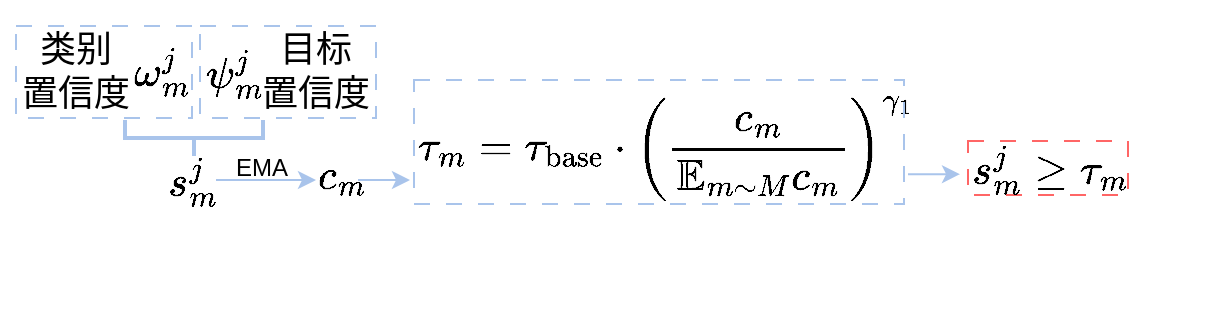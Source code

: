 <mxfile version="27.0.1">
  <diagram name="第 1 页" id="i5m17b8EzfQg5klJpfjE">
    <mxGraphModel dx="1111" dy="683" grid="1" gridSize="10" guides="1" tooltips="1" connect="1" arrows="1" fold="1" page="1" pageScale="1" pageWidth="827" pageHeight="1169" math="1" shadow="0">
      <root>
        <mxCell id="0" />
        <mxCell id="1" parent="0" />
        <mxCell id="mW5vK_5VpGZGRlMtQD_5-14" value="" style="rounded=0;whiteSpace=wrap;html=1;dashed=1;dashPattern=8 8;strokeColor=#A9C4EB;" vertex="1" parent="1">
          <mxGeometry x="176" y="200" width="88" height="46" as="geometry" />
        </mxCell>
        <mxCell id="mW5vK_5VpGZGRlMtQD_5-12" value="" style="rounded=0;whiteSpace=wrap;html=1;dashed=1;dashPattern=8 8;fillColor=none;strokeColor=#A9C4EB;" vertex="1" parent="1">
          <mxGeometry x="84" y="200" width="88" height="46" as="geometry" />
        </mxCell>
        <mxCell id="mW5vK_5VpGZGRlMtQD_5-1" value="&lt;font style=&quot;font-size: 18px;&quot;&gt;$$\omega_{m}^{j}$$&lt;/font&gt;" style="text;strokeColor=none;align=center;fillColor=none;html=1;verticalAlign=middle;whiteSpace=wrap;rounded=0;" vertex="1" parent="1">
          <mxGeometry x="147" y="213" width="20" height="20" as="geometry" />
        </mxCell>
        <mxCell id="mW5vK_5VpGZGRlMtQD_5-2" value="&lt;span style=&quot;color: rgb(0, 0, 0); font-family: Helvetica; font-style: normal; font-variant-ligatures: normal; font-variant-caps: normal; font-weight: 400; letter-spacing: normal; orphans: 2; text-align: center; text-indent: 0px; text-transform: none; widows: 2; word-spacing: 0px; -webkit-text-stroke-width: 0px; white-space: normal; background-color: rgb(236, 236, 236); text-decoration-thickness: initial; text-decoration-style: initial; text-decoration-color: initial; float: none; display: inline !important;&quot;&gt;&lt;font style=&quot;font-size: 18px;&quot;&gt;$$\psi_{m}^{j}$$&lt;/font&gt;&lt;/span&gt;" style="text;whiteSpace=wrap;html=1;" vertex="1" parent="1">
          <mxGeometry x="177" y="187" width="26" height="10" as="geometry" />
        </mxCell>
        <mxCell id="mW5vK_5VpGZGRlMtQD_5-4" value="" style="strokeWidth=2;html=1;shape=mxgraph.flowchart.annotation_2;align=left;labelPosition=right;pointerEvents=1;rotation=-90;strokeColor=#A9C4EB;" vertex="1" parent="1">
          <mxGeometry x="164" y="221.5" width="18" height="69" as="geometry" />
        </mxCell>
        <mxCell id="mW5vK_5VpGZGRlMtQD_5-6" value="EMA" style="text;strokeColor=none;align=center;fillColor=none;html=1;verticalAlign=middle;whiteSpace=wrap;rounded=0;" vertex="1" parent="1">
          <mxGeometry x="177" y="255.5" width="60" height="30" as="geometry" />
        </mxCell>
        <mxCell id="mW5vK_5VpGZGRlMtQD_5-7" value="&lt;font style=&quot;font-size: 18px;&quot;&gt;$$c_{m}$$&lt;/font&gt;" style="text;strokeColor=none;align=center;fillColor=none;html=1;verticalAlign=middle;whiteSpace=wrap;rounded=0;" vertex="1" parent="1">
          <mxGeometry x="217" y="260.5" width="60" height="30" as="geometry" />
        </mxCell>
        <mxCell id="mW5vK_5VpGZGRlMtQD_5-8" value="" style="endArrow=classic;html=1;rounded=0;strokeColor=#A9C4EB;" edge="1" parent="1">
          <mxGeometry width="50" height="50" relative="1" as="geometry">
            <mxPoint x="184" y="277" as="sourcePoint" />
            <mxPoint x="234" y="277" as="targetPoint" />
          </mxGeometry>
        </mxCell>
        <mxCell id="mW5vK_5VpGZGRlMtQD_5-9" value="&lt;font style=&quot;font-size: 18px;&quot;&gt;$$s_{m}^{j}$$&lt;/font&gt;" style="text;strokeColor=none;align=center;fillColor=none;html=1;verticalAlign=middle;whiteSpace=wrap;rounded=0;" vertex="1" parent="1">
          <mxGeometry x="143" y="262.5" width="60" height="30" as="geometry" />
        </mxCell>
        <mxCell id="mW5vK_5VpGZGRlMtQD_5-10" value="&lt;font style=&quot;font-size: 18px;&quot;&gt;类别&lt;/font&gt;&lt;div&gt;&lt;font style=&quot;font-size: 18px;&quot;&gt;置信度&lt;/font&gt;&lt;/div&gt;" style="text;strokeColor=none;align=center;fillColor=none;html=1;verticalAlign=middle;whiteSpace=wrap;rounded=0;" vertex="1" parent="1">
          <mxGeometry x="85" y="208" width="58" height="30" as="geometry" />
        </mxCell>
        <mxCell id="mW5vK_5VpGZGRlMtQD_5-11" value="&lt;font style=&quot;font-size: 18px;&quot;&gt;目标&lt;br&gt;&lt;/font&gt;&lt;div&gt;&lt;font style=&quot;font-size: 18px;&quot;&gt;置信度&lt;/font&gt;&lt;/div&gt;" style="text;strokeColor=none;align=center;fillColor=none;html=1;verticalAlign=middle;whiteSpace=wrap;rounded=0;" vertex="1" parent="1">
          <mxGeometry x="203" y="208" width="62" height="30" as="geometry" />
        </mxCell>
        <mxCell id="mW5vK_5VpGZGRlMtQD_5-17" value="$$\tau_{m} = \tau_{\text{base}} \cdot \left( \frac{c_m}{\mathbb{E}_{m\sim M} c_m} \right)^{\gamma_1}$$" style="text;whiteSpace=wrap;fontSize=18;" vertex="1" parent="1">
          <mxGeometry x="283" y="210" width="160" height="29" as="geometry" />
        </mxCell>
        <mxCell id="mW5vK_5VpGZGRlMtQD_5-19" value="" style="endArrow=classic;html=1;rounded=0;strokeColor=#A9C4EB;" edge="1" parent="1">
          <mxGeometry width="50" height="50" relative="1" as="geometry">
            <mxPoint x="255" y="277" as="sourcePoint" />
            <mxPoint x="281" y="277" as="targetPoint" />
          </mxGeometry>
        </mxCell>
        <mxCell id="mW5vK_5VpGZGRlMtQD_5-20" value="" style="rounded=0;whiteSpace=wrap;html=1;dashed=1;dashPattern=8 8;fillColor=none;strokeColor=#A9C4EB;" vertex="1" parent="1">
          <mxGeometry x="283" y="227" width="245" height="62" as="geometry" />
        </mxCell>
        <mxCell id="mW5vK_5VpGZGRlMtQD_5-21" value="" style="endArrow=classic;html=1;rounded=0;strokeColor=#A9C4EB;" edge="1" parent="1">
          <mxGeometry width="50" height="50" relative="1" as="geometry">
            <mxPoint x="530" y="274.08" as="sourcePoint" />
            <mxPoint x="556" y="274.08" as="targetPoint" />
          </mxGeometry>
        </mxCell>
        <mxCell id="mW5vK_5VpGZGRlMtQD_5-22" value="" style="rounded=0;whiteSpace=wrap;html=1;dashed=1;dashPattern=8 8;fillColor=none;strokeColor=#FF6666;" vertex="1" parent="1">
          <mxGeometry x="560" y="257.5" width="80" height="27" as="geometry" />
        </mxCell>
        <mxCell id="mW5vK_5VpGZGRlMtQD_5-23" value="&lt;span style=&quot;color: rgb(0, 0, 0); font-family: Helvetica; font-style: normal; font-variant-ligatures: normal; font-variant-caps: normal; font-weight: 400; letter-spacing: normal; orphans: 2; text-align: center; text-indent: 0px; text-transform: none; widows: 2; word-spacing: 0px; -webkit-text-stroke-width: 0px; white-space: normal; background-color: rgb(236, 236, 236); text-decoration-thickness: initial; text-decoration-style: initial; text-decoration-color: initial; float: none; display: inline !important;&quot;&gt;&lt;font style=&quot;font-size: 18px;&quot;&gt;$$s_{m}^{j}\geq \tau_{m}$$&lt;/font&gt;&lt;/span&gt;" style="text;whiteSpace=wrap;html=1;" vertex="1" parent="1">
          <mxGeometry x="560" y="235" width="70" height="20" as="geometry" />
        </mxCell>
      </root>
    </mxGraphModel>
  </diagram>
</mxfile>
